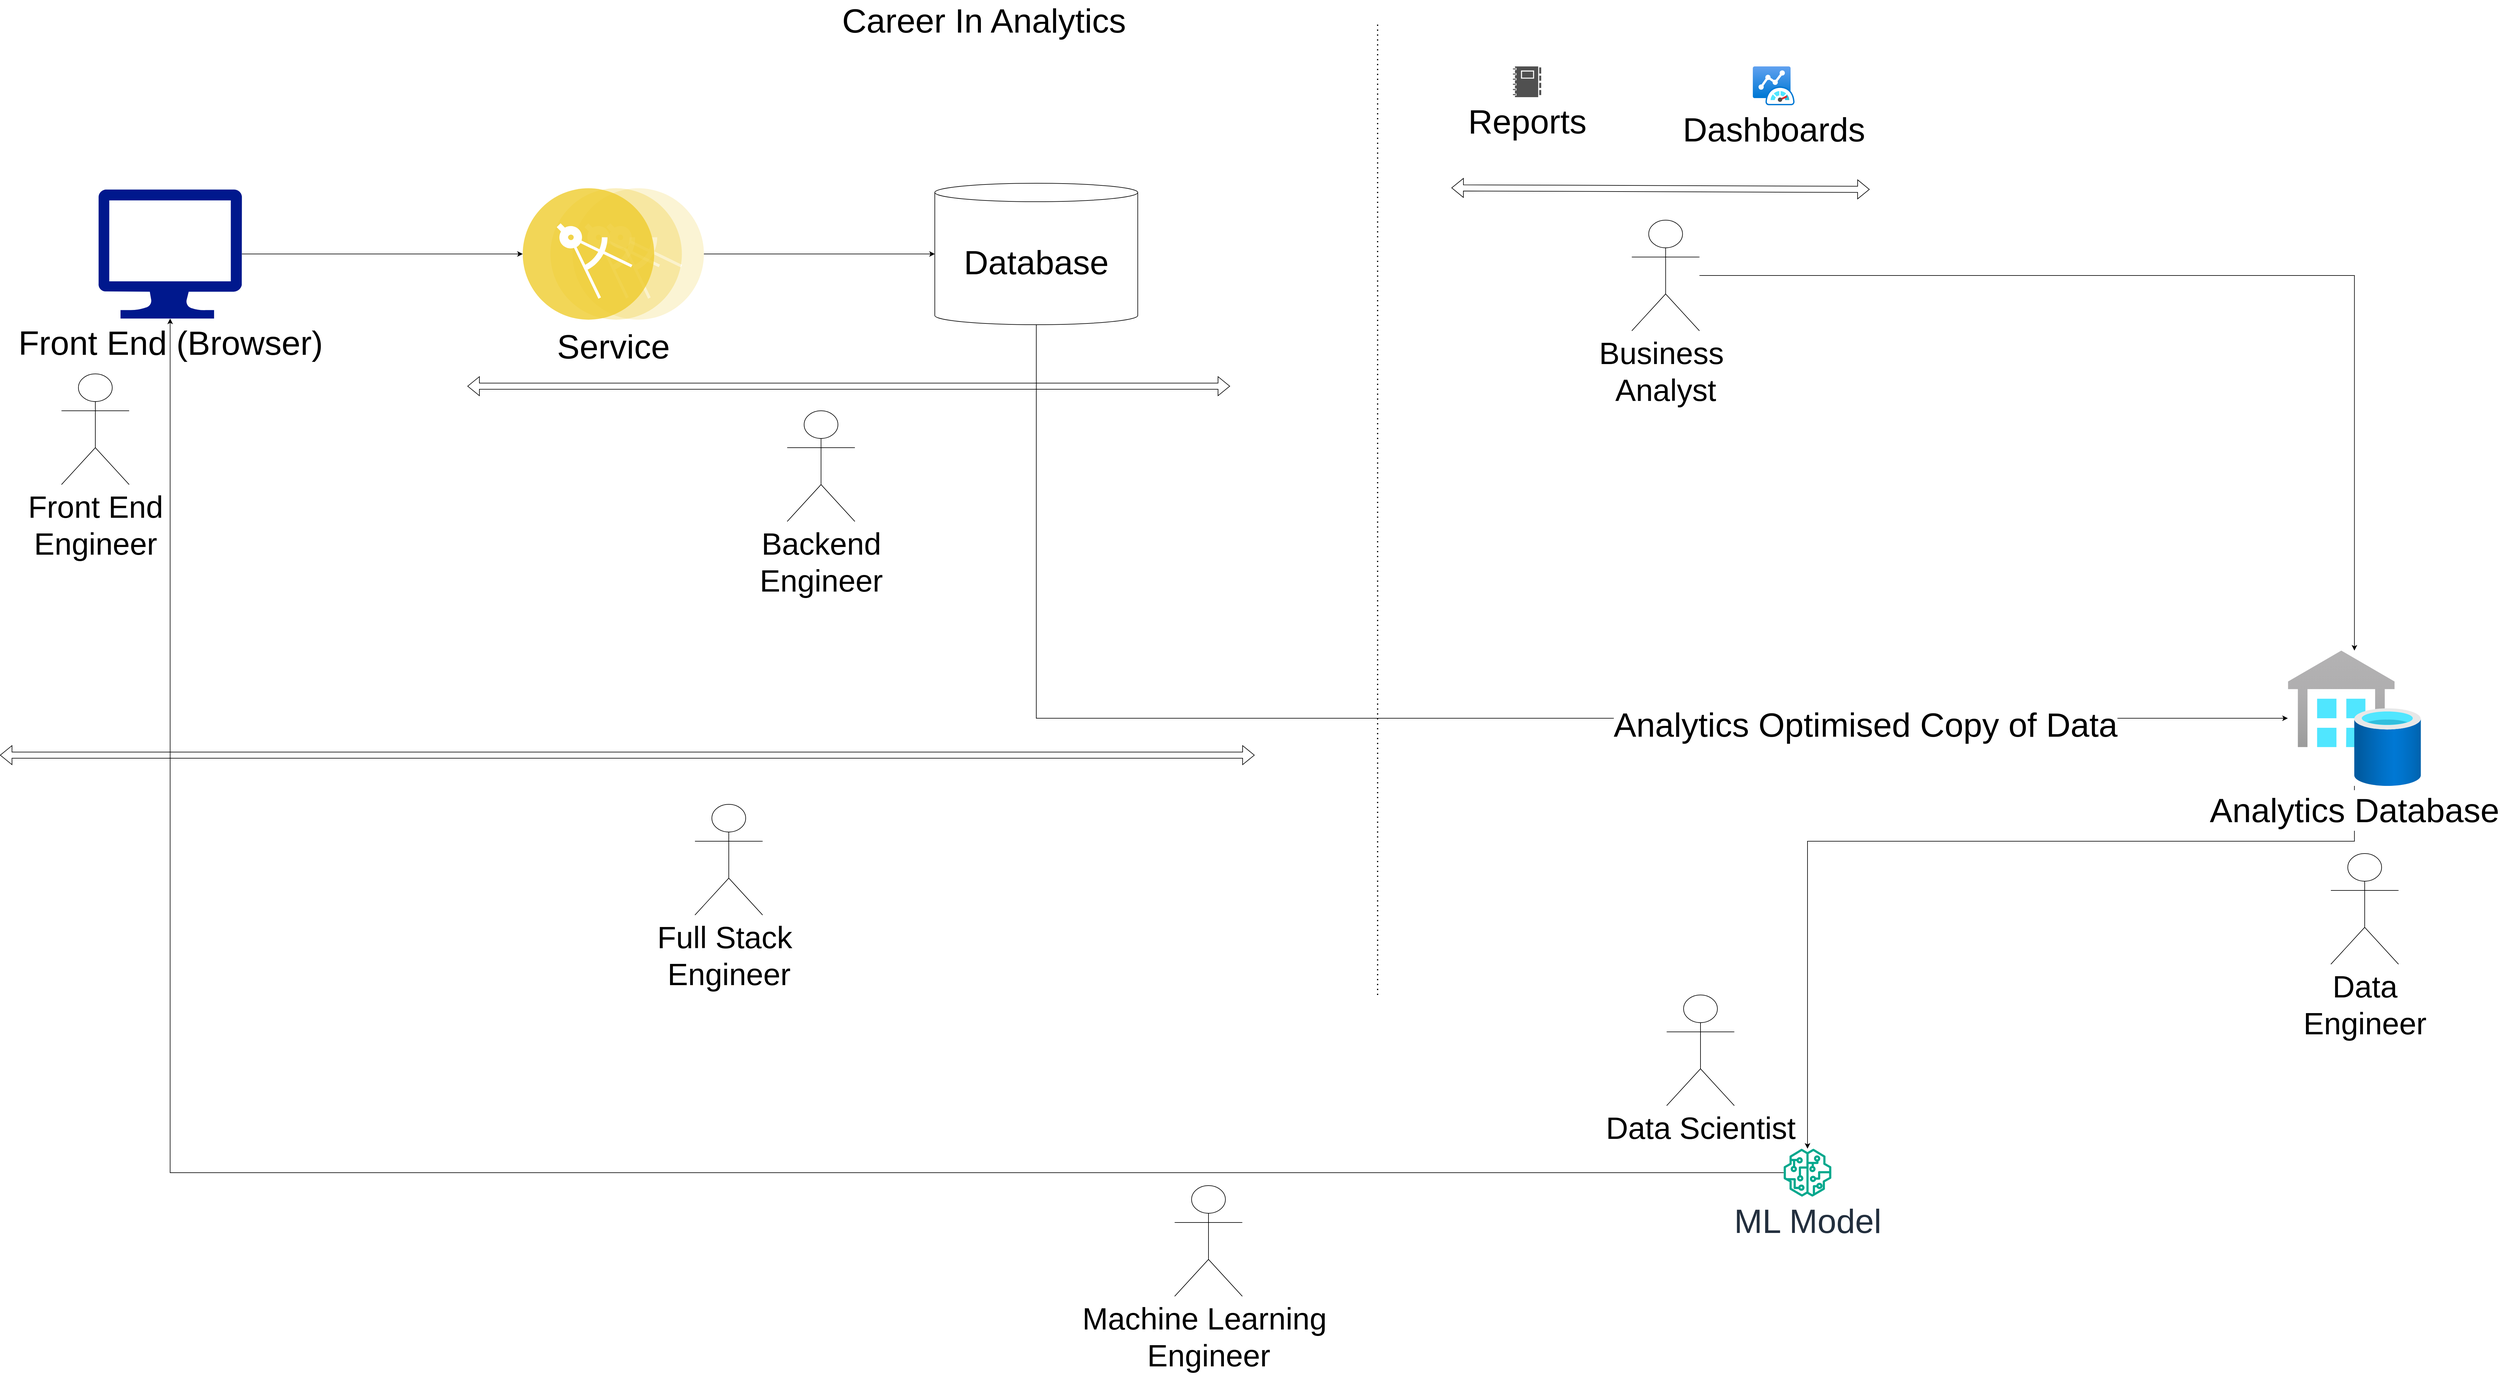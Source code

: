 <mxfile version="22.0.6" type="github" pages="2">
  <diagram id="ai941lXSbLcec5KLdyCX" name="Presentation">
    <mxGraphModel dx="3354" dy="1832" grid="1" gridSize="10" guides="1" tooltips="1" connect="1" arrows="1" fold="1" page="1" pageScale="1" pageWidth="1200" pageHeight="1600" math="0" shadow="0">
      <root>
        <mxCell id="0" />
        <mxCell id="1" parent="0" />
        <mxCell id="O0LOLlqTJ15yDXAYx3xA-1" value="&lt;font style=&quot;font-size: 55px;&quot;&gt;Career In Analytics&lt;/font&gt;" style="text;html=1;strokeColor=none;fillColor=none;align=center;verticalAlign=middle;whiteSpace=wrap;rounded=0;" vertex="1" parent="1">
          <mxGeometry x="1360" y="70" width="560" height="30" as="geometry" />
        </mxCell>
        <mxCell id="3c6Zm5HvVKjs0MNew0zS-2" style="edgeStyle=orthogonalEdgeStyle;rounded=0;orthogonalLoop=1;jettySize=auto;html=1;entryX=0;entryY=0.5;entryDx=0;entryDy=0;" edge="1" parent="1" source="yRwtLEDQYn-F-pTm48mi-1" target="3c6Zm5HvVKjs0MNew0zS-1">
          <mxGeometry relative="1" as="geometry" />
        </mxCell>
        <mxCell id="yRwtLEDQYn-F-pTm48mi-1" value="&lt;font style=&quot;font-size: 55px;&quot;&gt;Front End (Browser)&lt;/font&gt;" style="sketch=0;aspect=fixed;pointerEvents=1;shadow=0;dashed=0;html=1;strokeColor=none;labelPosition=center;verticalLabelPosition=bottom;verticalAlign=top;align=center;fillColor=#00188D;shape=mxgraph.azure.computer" vertex="1" parent="1">
          <mxGeometry x="200" y="360" width="233.33" height="210" as="geometry" />
        </mxCell>
        <mxCell id="rrmlui0qMCG4pdnK5-C1-3" value="" style="edgeStyle=orthogonalEdgeStyle;rounded=0;orthogonalLoop=1;jettySize=auto;html=1;" edge="1" parent="1" source="3c6Zm5HvVKjs0MNew0zS-1" target="rrmlui0qMCG4pdnK5-C1-1">
          <mxGeometry relative="1" as="geometry">
            <mxPoint x="1264.55" y="465" as="targetPoint" />
          </mxGeometry>
        </mxCell>
        <mxCell id="3c6Zm5HvVKjs0MNew0zS-1" value="&lt;font color=&quot;#000000&quot; style=&quot;font-size: 55px;&quot;&gt;Service&lt;/font&gt;" style="image;aspect=fixed;perimeter=ellipsePerimeter;html=1;align=center;shadow=0;dashed=0;fontColor=#4277BB;labelBackgroundColor=default;fontSize=12;spacingTop=3;image=img/lib/ibm/applications/microservice.svg;" vertex="1" parent="1">
          <mxGeometry x="890" y="357.5" width="294.55" height="215" as="geometry" />
        </mxCell>
        <mxCell id="ooIyZ0DCu5VM2Ai4yang-3" value="&lt;font style=&quot;font-size: 55px;&quot;&gt;Analytics Optimised Copy of Data&lt;/font&gt;" style="edgeStyle=orthogonalEdgeStyle;rounded=0;orthogonalLoop=1;jettySize=auto;html=1;" edge="1" parent="1" source="rrmlui0qMCG4pdnK5-C1-1" target="ELR5lkCWz-7bTDaPL-vB-1">
          <mxGeometry x="0.486" y="-10" relative="1" as="geometry">
            <Array as="points">
              <mxPoint x="1725" y="1220" />
            </Array>
            <mxPoint as="offset" />
          </mxGeometry>
        </mxCell>
        <mxCell id="rrmlui0qMCG4pdnK5-C1-1" value="&lt;font style=&quot;font-size: 55px;&quot;&gt;Database&lt;/font&gt;" style="shape=cylinder3;whiteSpace=wrap;html=1;boundedLbl=1;backgroundOutline=1;size=15;" vertex="1" parent="1">
          <mxGeometry x="1560" y="350" width="330" height="230" as="geometry" />
        </mxCell>
        <mxCell id="NdvZMBrFWsFue6vyRMPd-2" style="edgeStyle=orthogonalEdgeStyle;rounded=0;orthogonalLoop=1;jettySize=auto;html=1;" edge="1" parent="1" source="ELR5lkCWz-7bTDaPL-vB-1" target="ZeJq2n1jakxrRpvsico--3">
          <mxGeometry relative="1" as="geometry">
            <Array as="points">
              <mxPoint x="3868" y="1420" />
              <mxPoint x="2979" y="1420" />
            </Array>
          </mxGeometry>
        </mxCell>
        <mxCell id="ELR5lkCWz-7bTDaPL-vB-1" value="&lt;font style=&quot;font-size: 55px;&quot;&gt;Analytics Database&lt;/font&gt;" style="image;aspect=fixed;html=1;points=[];align=center;fontSize=12;image=img/lib/azure2/databases/SQL_Data_Warehouses.svg;" vertex="1" parent="1">
          <mxGeometry x="3760" y="1110" width="216.62" height="220" as="geometry" />
        </mxCell>
        <mxCell id="hUsZtD47yj81vUYLuSWp-1" value="" style="shape=flexArrow;endArrow=classic;startArrow=classic;html=1;rounded=0;" edge="1" parent="1">
          <mxGeometry width="100" height="100" relative="1" as="geometry">
            <mxPoint x="800" y="680" as="sourcePoint" />
            <mxPoint x="2040" y="680" as="targetPoint" />
          </mxGeometry>
        </mxCell>
        <mxCell id="5RcT_rhtNFSfLnaew41W-1" value="&lt;font style=&quot;font-size: 50px;&quot;&gt;Backend&lt;br&gt;Engineer&lt;br&gt;&lt;/font&gt;" style="shape=umlActor;verticalLabelPosition=bottom;verticalAlign=top;html=1;outlineConnect=0;" vertex="1" parent="1">
          <mxGeometry x="1320" y="720" width="110" height="180" as="geometry" />
        </mxCell>
        <mxCell id="-VHuWA34O6Jl-9lOMNZt-1" value="&lt;font style=&quot;font-size: 50px;&quot;&gt;Front End&lt;br&gt;Engineer&lt;br&gt;&lt;/font&gt;" style="shape=umlActor;verticalLabelPosition=bottom;verticalAlign=top;html=1;outlineConnect=0;" vertex="1" parent="1">
          <mxGeometry x="140.0" y="660" width="110" height="180" as="geometry" />
        </mxCell>
        <mxCell id="-VHuWA34O6Jl-9lOMNZt-2" value="" style="shape=flexArrow;endArrow=classic;startArrow=classic;html=1;rounded=0;" edge="1" parent="1">
          <mxGeometry width="100" height="100" relative="1" as="geometry">
            <mxPoint x="40" y="1280" as="sourcePoint" />
            <mxPoint x="2080" y="1280" as="targetPoint" />
          </mxGeometry>
        </mxCell>
        <mxCell id="HrC08AMtFuU0SFQGbMAD-1" value="&lt;font style=&quot;font-size: 50px;&quot;&gt;Full Stack&amp;nbsp;&lt;br&gt;Engineer&lt;br&gt;&lt;/font&gt;" style="shape=umlActor;verticalLabelPosition=bottom;verticalAlign=top;html=1;outlineConnect=0;" vertex="1" parent="1">
          <mxGeometry x="1170" y="1360" width="110" height="180" as="geometry" />
        </mxCell>
        <mxCell id="HrC08AMtFuU0SFQGbMAD-2" value="" style="endArrow=none;dashed=1;html=1;dashPattern=1 3;strokeWidth=2;rounded=0;" edge="1" parent="1">
          <mxGeometry width="50" height="50" relative="1" as="geometry">
            <mxPoint x="2280" y="1670" as="sourcePoint" />
            <mxPoint x="2280" y="90" as="targetPoint" />
          </mxGeometry>
        </mxCell>
        <mxCell id="HrC08AMtFuU0SFQGbMAD-3" value="&lt;font style=&quot;font-size: 55px;&quot;&gt;Reports&lt;/font&gt;" style="sketch=0;pointerEvents=1;shadow=0;dashed=0;html=1;strokeColor=none;labelPosition=center;verticalLabelPosition=bottom;verticalAlign=top;align=center;fillColor=#505050;shape=mxgraph.mscae.intune.reports" vertex="1" parent="1">
          <mxGeometry x="2500" y="160" width="46" height="50" as="geometry" />
        </mxCell>
        <mxCell id="HrC08AMtFuU0SFQGbMAD-4" value="&lt;font style=&quot;font-size: 55px;&quot;&gt;Dashboards&lt;/font&gt;" style="image;aspect=fixed;html=1;points=[];align=center;fontSize=12;image=img/lib/azure2/other/Azure_Monitor_Dashboard.svg;" vertex="1" parent="1">
          <mxGeometry x="2890" y="160" width="68" height="63.2" as="geometry" />
        </mxCell>
        <mxCell id="HrC08AMtFuU0SFQGbMAD-5" value="" style="shape=flexArrow;endArrow=classic;startArrow=classic;html=1;rounded=0;" edge="1" parent="1">
          <mxGeometry width="100" height="100" relative="1" as="geometry">
            <mxPoint x="2400" y="357.5" as="sourcePoint" />
            <mxPoint x="3080" y="360" as="targetPoint" />
          </mxGeometry>
        </mxCell>
        <mxCell id="ZeJq2n1jakxrRpvsico--2" style="edgeStyle=orthogonalEdgeStyle;rounded=0;orthogonalLoop=1;jettySize=auto;html=1;" edge="1" parent="1" source="ooIyZ0DCu5VM2Ai4yang-1" target="ELR5lkCWz-7bTDaPL-vB-1">
          <mxGeometry relative="1" as="geometry" />
        </mxCell>
        <mxCell id="ooIyZ0DCu5VM2Ai4yang-1" value="&lt;font style=&quot;font-size: 50px;&quot;&gt;Business&amp;nbsp;&lt;br&gt;Analyst&lt;br&gt;&lt;/font&gt;" style="shape=umlActor;verticalLabelPosition=bottom;verticalAlign=top;html=1;outlineConnect=0;" vertex="1" parent="1">
          <mxGeometry x="2693.31" y="410" width="110" height="180" as="geometry" />
        </mxCell>
        <mxCell id="ZeJq2n1jakxrRpvsico--1" value="&lt;font style=&quot;font-size: 50px;&quot;&gt;Data&lt;br&gt;Engineer&lt;br&gt;&lt;/font&gt;" style="shape=umlActor;verticalLabelPosition=bottom;verticalAlign=top;html=1;outlineConnect=0;" vertex="1" parent="1">
          <mxGeometry x="3830" y="1440" width="110" height="180" as="geometry" />
        </mxCell>
        <mxCell id="NdvZMBrFWsFue6vyRMPd-3" style="edgeStyle=orthogonalEdgeStyle;rounded=0;orthogonalLoop=1;jettySize=auto;html=1;" edge="1" parent="1" source="ZeJq2n1jakxrRpvsico--3" target="yRwtLEDQYn-F-pTm48mi-1">
          <mxGeometry relative="1" as="geometry" />
        </mxCell>
        <mxCell id="ZeJq2n1jakxrRpvsico--3" value="&lt;font style=&quot;font-size: 55px;&quot;&gt;ML Model&lt;/font&gt;" style="sketch=0;outlineConnect=0;fontColor=#232F3E;gradientColor=none;fillColor=#01A88D;strokeColor=none;dashed=0;verticalLabelPosition=bottom;verticalAlign=top;align=center;html=1;fontSize=12;fontStyle=0;aspect=fixed;pointerEvents=1;shape=mxgraph.aws4.sagemaker_model;" vertex="1" parent="1">
          <mxGeometry x="2940" y="1920" width="78" height="78" as="geometry" />
        </mxCell>
        <mxCell id="9lhzAiYikRWYN3k4trgg-1" value="&lt;font style=&quot;font-size: 50px;&quot;&gt;Data Scientist&lt;br&gt;&lt;/font&gt;" style="shape=umlActor;verticalLabelPosition=bottom;verticalAlign=top;html=1;outlineConnect=0;" vertex="1" parent="1">
          <mxGeometry x="2750" y="1670" width="110" height="180" as="geometry" />
        </mxCell>
        <mxCell id="NdvZMBrFWsFue6vyRMPd-1" value="&lt;font style=&quot;font-size: 50px;&quot;&gt;Machine Learning&amp;nbsp;&lt;br&gt;Engineer&lt;br&gt;&lt;/font&gt;" style="shape=umlActor;verticalLabelPosition=bottom;verticalAlign=top;html=1;outlineConnect=0;" vertex="1" parent="1">
          <mxGeometry x="1950" y="1980" width="110" height="180" as="geometry" />
        </mxCell>
      </root>
    </mxGraphModel>
  </diagram>
  <diagram name="Elements" id="mAW6w7WBJ3kH8a0hMK1T">
    <mxGraphModel dx="3354" dy="1832" grid="1" gridSize="10" guides="1" tooltips="1" connect="1" arrows="1" fold="1" page="1" pageScale="1" pageWidth="1200" pageHeight="1600" math="0" shadow="0">
      <root>
        <mxCell id="0" />
        <mxCell id="1" parent="0" />
        <mxCell id="6k_ZNdctovudq3fOSNru-1" value="&lt;font style=&quot;font-size: 55px;&quot;&gt;Elements&lt;/font&gt;" style="text;html=1;strokeColor=none;fillColor=none;align=center;verticalAlign=middle;whiteSpace=wrap;rounded=0;" parent="1" vertex="1">
          <mxGeometry x="475" y="70" width="250" height="30" as="geometry" />
        </mxCell>
      </root>
    </mxGraphModel>
  </diagram>
</mxfile>
